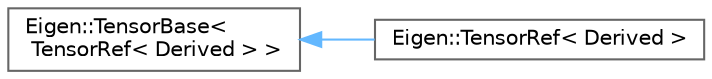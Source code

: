 digraph "类继承关系图"
{
 // LATEX_PDF_SIZE
  bgcolor="transparent";
  edge [fontname=Helvetica,fontsize=10,labelfontname=Helvetica,labelfontsize=10];
  node [fontname=Helvetica,fontsize=10,shape=box,height=0.2,width=0.4];
  rankdir="LR";
  Node0 [id="Node000000",label="Eigen::TensorBase\<\l TensorRef\< Derived \> \>",height=0.2,width=0.4,color="grey40", fillcolor="white", style="filled",URL="$class_eigen_1_1_tensor_base.html",tooltip=" "];
  Node0 -> Node1 [id="edge4765_Node000000_Node000001",dir="back",color="steelblue1",style="solid",tooltip=" "];
  Node1 [id="Node000001",label="Eigen::TensorRef\< Derived \>",height=0.2,width=0.4,color="grey40", fillcolor="white", style="filled",URL="$class_eigen_1_1_tensor_ref.html",tooltip=" "];
}
